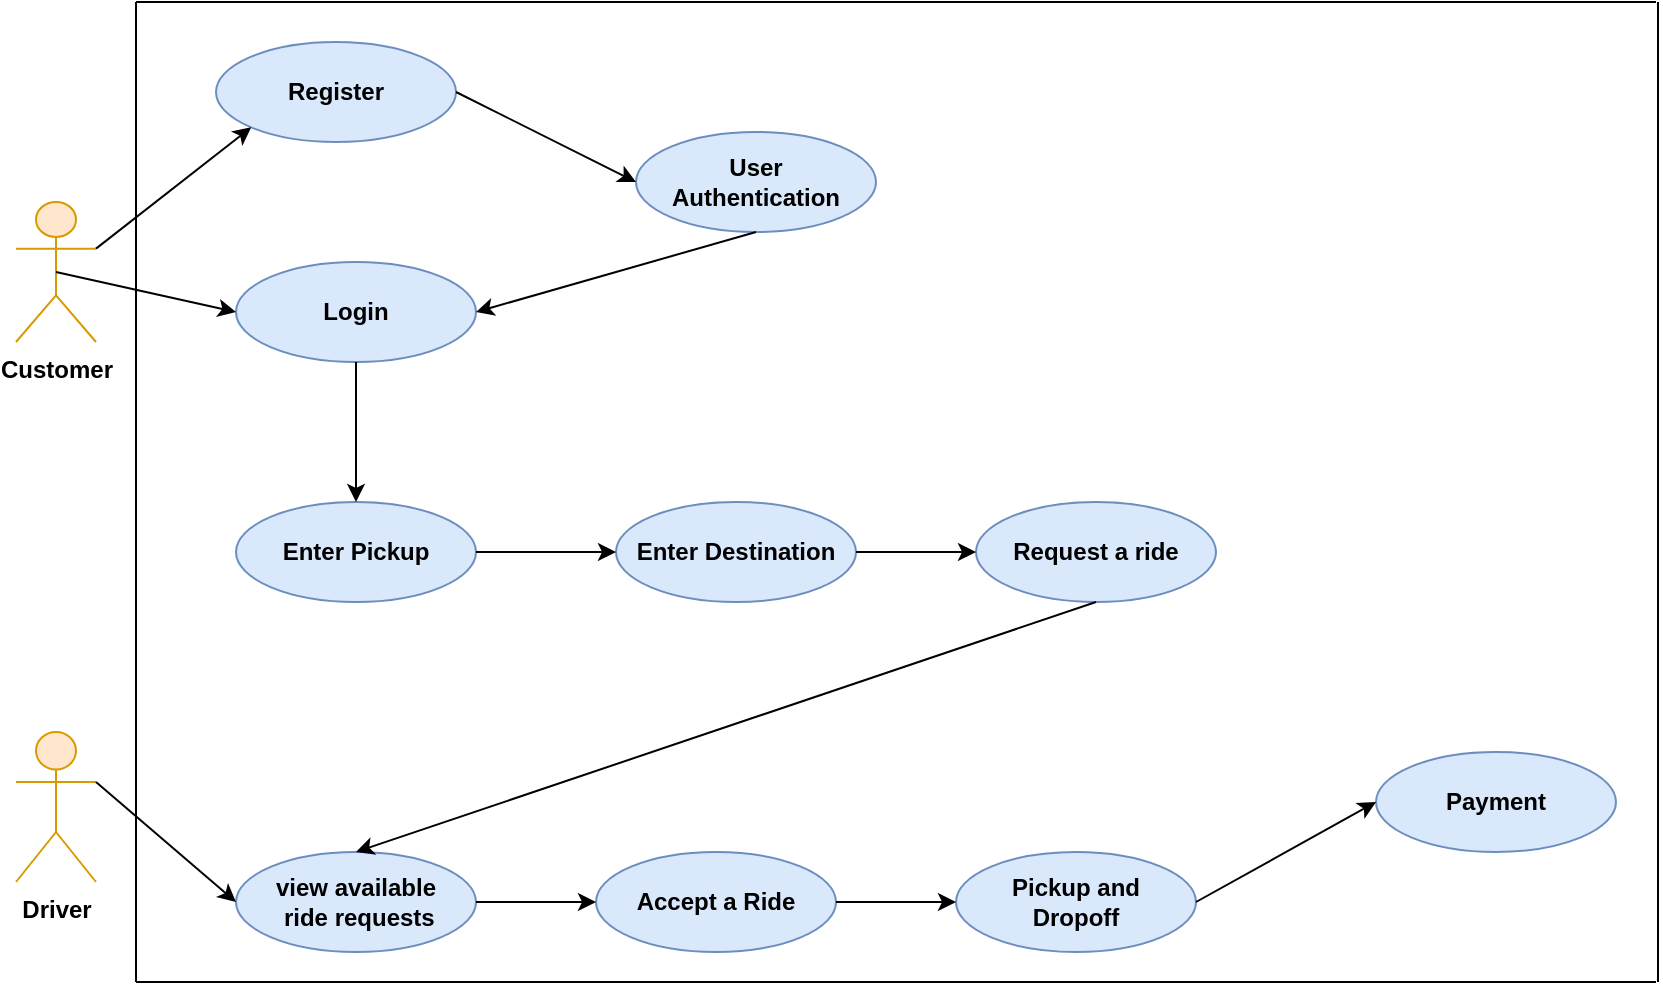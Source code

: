 <mxfile version="21.2.9" type="github">
  <diagram name="Page-1" id="dwC_fzt4JiRki_ScCzoi">
    <mxGraphModel dx="1313" dy="644" grid="1" gridSize="10" guides="1" tooltips="1" connect="1" arrows="1" fold="1" page="1" pageScale="1" pageWidth="850" pageHeight="1100" math="0" shadow="0">
      <root>
        <mxCell id="0" />
        <mxCell id="1" parent="0" />
        <mxCell id="jnrVAoxQx7aqSZq6apwK-1" value="Customer" style="shape=umlActor;verticalLabelPosition=bottom;verticalAlign=top;html=1;fillColor=#ffe6cc;strokeColor=#d79b00;fontStyle=1" vertex="1" parent="1">
          <mxGeometry x="100" y="170" width="40" height="70" as="geometry" />
        </mxCell>
        <mxCell id="jnrVAoxQx7aqSZq6apwK-5" value="&lt;b&gt;Register&lt;/b&gt;" style="ellipse;whiteSpace=wrap;html=1;fillColor=#dae8fc;strokeColor=#6c8ebf;" vertex="1" parent="1">
          <mxGeometry x="200" y="90" width="120" height="50" as="geometry" />
        </mxCell>
        <mxCell id="jnrVAoxQx7aqSZq6apwK-6" value="&lt;b&gt;Login&lt;/b&gt;" style="ellipse;whiteSpace=wrap;html=1;fillColor=#dae8fc;strokeColor=#6c8ebf;" vertex="1" parent="1">
          <mxGeometry x="210" y="200" width="120" height="50" as="geometry" />
        </mxCell>
        <mxCell id="jnrVAoxQx7aqSZq6apwK-7" value="&lt;b&gt;User &lt;br&gt;Authentication&lt;/b&gt;" style="ellipse;whiteSpace=wrap;html=1;fillColor=#dae8fc;strokeColor=#6c8ebf;" vertex="1" parent="1">
          <mxGeometry x="410" y="135" width="120" height="50" as="geometry" />
        </mxCell>
        <mxCell id="jnrVAoxQx7aqSZq6apwK-10" value="&lt;b&gt;Request a ride&lt;/b&gt;" style="ellipse;whiteSpace=wrap;html=1;fillColor=#dae8fc;strokeColor=#6c8ebf;" vertex="1" parent="1">
          <mxGeometry x="580" y="320" width="120" height="50" as="geometry" />
        </mxCell>
        <mxCell id="jnrVAoxQx7aqSZq6apwK-11" value="&lt;b&gt;Enter Destination&lt;/b&gt;" style="ellipse;whiteSpace=wrap;html=1;fillColor=#dae8fc;strokeColor=#6c8ebf;" vertex="1" parent="1">
          <mxGeometry x="400" y="320" width="120" height="50" as="geometry" />
        </mxCell>
        <mxCell id="jnrVAoxQx7aqSZq6apwK-12" value="&lt;b&gt;Enter Pickup&lt;/b&gt;" style="ellipse;whiteSpace=wrap;html=1;fillColor=#dae8fc;strokeColor=#6c8ebf;" vertex="1" parent="1">
          <mxGeometry x="210" y="320" width="120" height="50" as="geometry" />
        </mxCell>
        <mxCell id="jnrVAoxQx7aqSZq6apwK-13" value="&lt;b&gt;Pickup and &lt;br&gt;Dropoff&lt;/b&gt;" style="ellipse;whiteSpace=wrap;html=1;fillColor=#dae8fc;strokeColor=#6c8ebf;" vertex="1" parent="1">
          <mxGeometry x="570" y="495" width="120" height="50" as="geometry" />
        </mxCell>
        <mxCell id="jnrVAoxQx7aqSZq6apwK-14" value="&lt;b&gt;Accept a Ride&lt;/b&gt;" style="ellipse;whiteSpace=wrap;html=1;fillColor=#dae8fc;strokeColor=#6c8ebf;" vertex="1" parent="1">
          <mxGeometry x="390" y="495" width="120" height="50" as="geometry" />
        </mxCell>
        <mxCell id="jnrVAoxQx7aqSZq6apwK-15" value="&lt;b&gt;view available&lt;br&gt;&amp;nbsp;ride requests&lt;/b&gt;" style="ellipse;whiteSpace=wrap;html=1;fillColor=#dae8fc;strokeColor=#6c8ebf;" vertex="1" parent="1">
          <mxGeometry x="210" y="495" width="120" height="50" as="geometry" />
        </mxCell>
        <mxCell id="jnrVAoxQx7aqSZq6apwK-17" value="&lt;b&gt;Payment&lt;/b&gt;" style="ellipse;whiteSpace=wrap;html=1;fillColor=#dae8fc;strokeColor=#6c8ebf;" vertex="1" parent="1">
          <mxGeometry x="780" y="445" width="120" height="50" as="geometry" />
        </mxCell>
        <mxCell id="jnrVAoxQx7aqSZq6apwK-18" value="Driver" style="shape=umlActor;verticalLabelPosition=bottom;verticalAlign=top;html=1;fillColor=#ffe6cc;strokeColor=#d79b00;fontStyle=1" vertex="1" parent="1">
          <mxGeometry x="100" y="435" width="40" height="75" as="geometry" />
        </mxCell>
        <mxCell id="jnrVAoxQx7aqSZq6apwK-20" value="" style="endArrow=classic;html=1;rounded=0;exitX=1;exitY=0.333;exitDx=0;exitDy=0;exitPerimeter=0;entryX=0;entryY=1;entryDx=0;entryDy=0;" edge="1" parent="1" source="jnrVAoxQx7aqSZq6apwK-1" target="jnrVAoxQx7aqSZq6apwK-5">
          <mxGeometry width="50" height="50" relative="1" as="geometry">
            <mxPoint x="110" y="135" as="sourcePoint" />
            <mxPoint x="160" y="85" as="targetPoint" />
          </mxGeometry>
        </mxCell>
        <mxCell id="jnrVAoxQx7aqSZq6apwK-21" value="" style="endArrow=classic;html=1;rounded=0;exitX=0.5;exitY=0.5;exitDx=0;exitDy=0;exitPerimeter=0;entryX=0;entryY=0.5;entryDx=0;entryDy=0;" edge="1" parent="1" source="jnrVAoxQx7aqSZq6apwK-1" target="jnrVAoxQx7aqSZq6apwK-6">
          <mxGeometry width="50" height="50" relative="1" as="geometry">
            <mxPoint x="170" y="230" as="sourcePoint" />
            <mxPoint x="220" y="180" as="targetPoint" />
          </mxGeometry>
        </mxCell>
        <mxCell id="jnrVAoxQx7aqSZq6apwK-23" value="" style="endArrow=classic;html=1;rounded=0;exitX=1;exitY=0.5;exitDx=0;exitDy=0;entryX=0;entryY=0.5;entryDx=0;entryDy=0;" edge="1" parent="1" source="jnrVAoxQx7aqSZq6apwK-5" target="jnrVAoxQx7aqSZq6apwK-7">
          <mxGeometry width="50" height="50" relative="1" as="geometry">
            <mxPoint x="320" y="190" as="sourcePoint" />
            <mxPoint x="370" y="140" as="targetPoint" />
          </mxGeometry>
        </mxCell>
        <mxCell id="jnrVAoxQx7aqSZq6apwK-24" value="" style="endArrow=classic;html=1;rounded=0;exitX=0.5;exitY=1;exitDx=0;exitDy=0;entryX=1;entryY=0.5;entryDx=0;entryDy=0;" edge="1" parent="1" source="jnrVAoxQx7aqSZq6apwK-7" target="jnrVAoxQx7aqSZq6apwK-6">
          <mxGeometry width="50" height="50" relative="1" as="geometry">
            <mxPoint x="390" y="280" as="sourcePoint" />
            <mxPoint x="440" y="230" as="targetPoint" />
          </mxGeometry>
        </mxCell>
        <mxCell id="jnrVAoxQx7aqSZq6apwK-25" value="" style="endArrow=classic;html=1;rounded=0;exitX=0.5;exitY=1;exitDx=0;exitDy=0;entryX=0.5;entryY=0;entryDx=0;entryDy=0;" edge="1" parent="1" source="jnrVAoxQx7aqSZq6apwK-6" target="jnrVAoxQx7aqSZq6apwK-12">
          <mxGeometry width="50" height="50" relative="1" as="geometry">
            <mxPoint x="320" y="280" as="sourcePoint" />
            <mxPoint x="370" y="230" as="targetPoint" />
          </mxGeometry>
        </mxCell>
        <mxCell id="jnrVAoxQx7aqSZq6apwK-26" value="" style="endArrow=classic;html=1;rounded=0;exitX=1;exitY=0.5;exitDx=0;exitDy=0;entryX=0;entryY=0.5;entryDx=0;entryDy=0;" edge="1" parent="1" source="jnrVAoxQx7aqSZq6apwK-12" target="jnrVAoxQx7aqSZq6apwK-11">
          <mxGeometry width="50" height="50" relative="1" as="geometry">
            <mxPoint x="350" y="290" as="sourcePoint" />
            <mxPoint x="400" y="240" as="targetPoint" />
          </mxGeometry>
        </mxCell>
        <mxCell id="jnrVAoxQx7aqSZq6apwK-27" value="" style="endArrow=classic;html=1;rounded=0;exitX=1;exitY=0.5;exitDx=0;exitDy=0;entryX=0;entryY=0.5;entryDx=0;entryDy=0;" edge="1" parent="1" source="jnrVAoxQx7aqSZq6apwK-14" target="jnrVAoxQx7aqSZq6apwK-13">
          <mxGeometry width="50" height="50" relative="1" as="geometry">
            <mxPoint x="530" y="495" as="sourcePoint" />
            <mxPoint x="580" y="445" as="targetPoint" />
          </mxGeometry>
        </mxCell>
        <mxCell id="jnrVAoxQx7aqSZq6apwK-28" value="" style="endArrow=classic;html=1;rounded=0;exitX=1;exitY=0.5;exitDx=0;exitDy=0;entryX=0;entryY=0.5;entryDx=0;entryDy=0;" edge="1" parent="1" source="jnrVAoxQx7aqSZq6apwK-15" target="jnrVAoxQx7aqSZq6apwK-14">
          <mxGeometry width="50" height="50" relative="1" as="geometry">
            <mxPoint x="330" y="485" as="sourcePoint" />
            <mxPoint x="380" y="435" as="targetPoint" />
          </mxGeometry>
        </mxCell>
        <mxCell id="jnrVAoxQx7aqSZq6apwK-29" value="" style="endArrow=classic;html=1;rounded=0;exitX=1;exitY=0.5;exitDx=0;exitDy=0;entryX=0;entryY=0.5;entryDx=0;entryDy=0;" edge="1" parent="1" source="jnrVAoxQx7aqSZq6apwK-11" target="jnrVAoxQx7aqSZq6apwK-10">
          <mxGeometry width="50" height="50" relative="1" as="geometry">
            <mxPoint x="530" y="450" as="sourcePoint" />
            <mxPoint x="580" y="400" as="targetPoint" />
          </mxGeometry>
        </mxCell>
        <mxCell id="jnrVAoxQx7aqSZq6apwK-30" value="" style="endArrow=classic;html=1;rounded=0;exitX=1;exitY=0.333;exitDx=0;exitDy=0;exitPerimeter=0;entryX=0;entryY=0.5;entryDx=0;entryDy=0;" edge="1" parent="1" source="jnrVAoxQx7aqSZq6apwK-18" target="jnrVAoxQx7aqSZq6apwK-15">
          <mxGeometry width="50" height="50" relative="1" as="geometry">
            <mxPoint x="160" y="495" as="sourcePoint" />
            <mxPoint x="210" y="445" as="targetPoint" />
          </mxGeometry>
        </mxCell>
        <mxCell id="jnrVAoxQx7aqSZq6apwK-31" value="" style="endArrow=classic;html=1;rounded=0;exitX=1;exitY=0.5;exitDx=0;exitDy=0;entryX=0;entryY=0.5;entryDx=0;entryDy=0;" edge="1" parent="1" source="jnrVAoxQx7aqSZq6apwK-13" target="jnrVAoxQx7aqSZq6apwK-17">
          <mxGeometry width="50" height="50" relative="1" as="geometry">
            <mxPoint x="710" y="495" as="sourcePoint" />
            <mxPoint x="760" y="445" as="targetPoint" />
          </mxGeometry>
        </mxCell>
        <mxCell id="jnrVAoxQx7aqSZq6apwK-33" value="" style="endArrow=classic;html=1;rounded=0;exitX=0.5;exitY=1;exitDx=0;exitDy=0;entryX=0.5;entryY=0;entryDx=0;entryDy=0;" edge="1" parent="1" source="jnrVAoxQx7aqSZq6apwK-10" target="jnrVAoxQx7aqSZq6apwK-15">
          <mxGeometry width="50" height="50" relative="1" as="geometry">
            <mxPoint x="370" y="440" as="sourcePoint" />
            <mxPoint x="420" y="390" as="targetPoint" />
          </mxGeometry>
        </mxCell>
        <mxCell id="jnrVAoxQx7aqSZq6apwK-35" value="" style="endArrow=none;html=1;rounded=0;" edge="1" parent="1">
          <mxGeometry width="50" height="50" relative="1" as="geometry">
            <mxPoint x="160" y="560" as="sourcePoint" />
            <mxPoint x="160" y="70" as="targetPoint" />
          </mxGeometry>
        </mxCell>
        <mxCell id="jnrVAoxQx7aqSZq6apwK-36" value="" style="endArrow=none;html=1;rounded=0;" edge="1" parent="1">
          <mxGeometry width="50" height="50" relative="1" as="geometry">
            <mxPoint x="921" y="560" as="sourcePoint" />
            <mxPoint x="921" y="70" as="targetPoint" />
          </mxGeometry>
        </mxCell>
        <mxCell id="jnrVAoxQx7aqSZq6apwK-37" value="" style="endArrow=none;html=1;rounded=0;" edge="1" parent="1">
          <mxGeometry width="50" height="50" relative="1" as="geometry">
            <mxPoint x="160" y="560" as="sourcePoint" />
            <mxPoint x="920" y="560" as="targetPoint" />
          </mxGeometry>
        </mxCell>
        <mxCell id="jnrVAoxQx7aqSZq6apwK-38" value="" style="endArrow=none;html=1;rounded=0;" edge="1" parent="1">
          <mxGeometry width="50" height="50" relative="1" as="geometry">
            <mxPoint x="160" y="70" as="sourcePoint" />
            <mxPoint x="920" y="70" as="targetPoint" />
          </mxGeometry>
        </mxCell>
      </root>
    </mxGraphModel>
  </diagram>
</mxfile>
